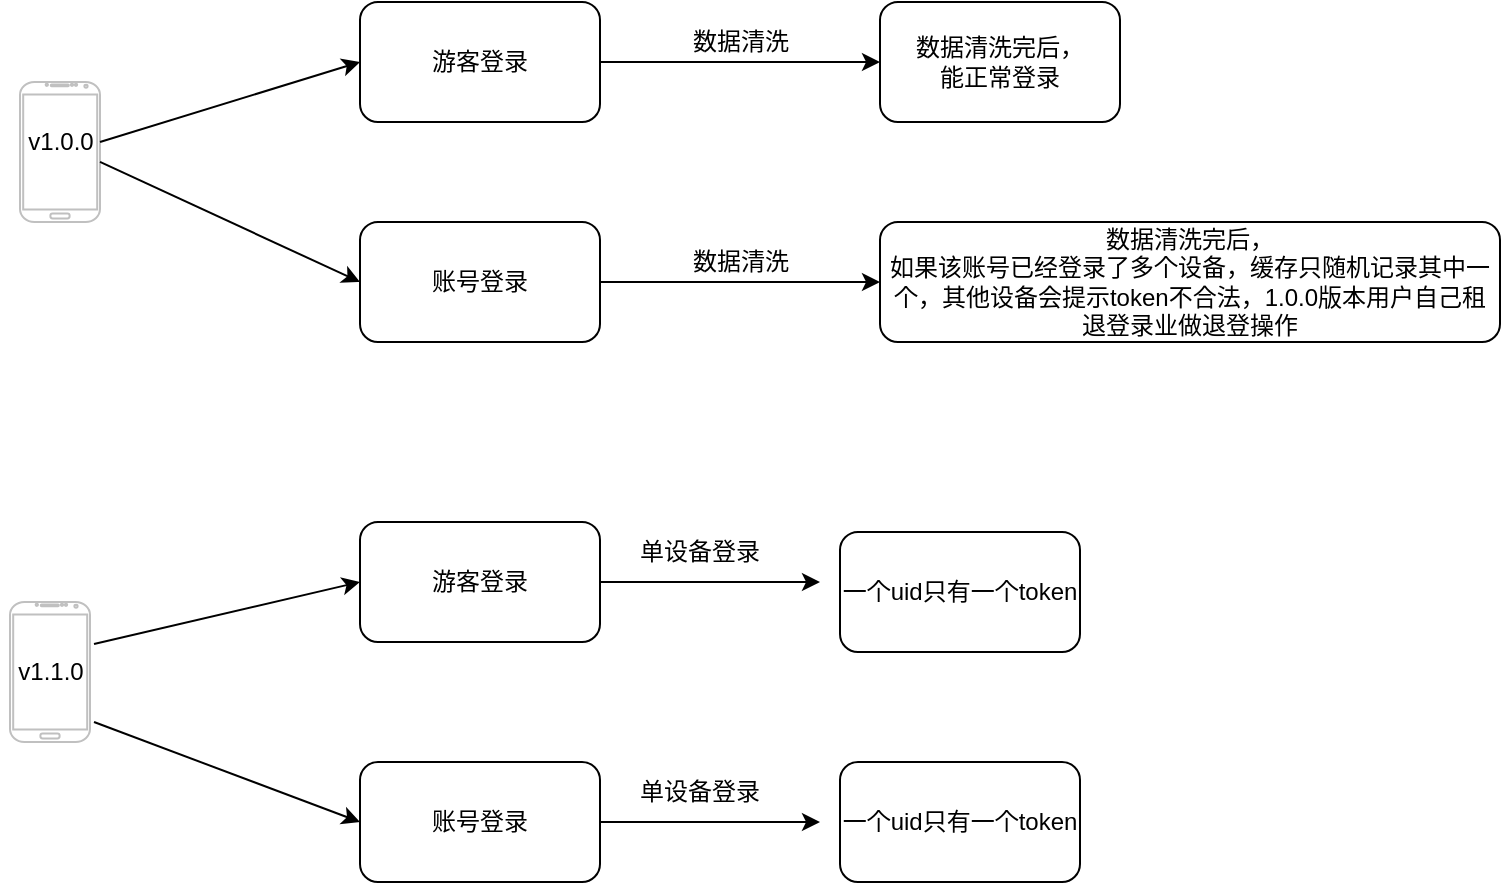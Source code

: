 <mxfile version="18.0.8" type="github">
  <diagram id="8-8gHvUHSm1OX7X32suz" name="第 1 页">
    <mxGraphModel dx="1662" dy="762" grid="1" gridSize="10" guides="1" tooltips="1" connect="1" arrows="1" fold="1" page="1" pageScale="1" pageWidth="2339" pageHeight="3300" math="0" shadow="0">
      <root>
        <mxCell id="0" />
        <mxCell id="1" parent="0" />
        <mxCell id="IQmeJuna6NQWmFTrqd04-4" value="" style="verticalLabelPosition=bottom;verticalAlign=top;html=1;shadow=0;dashed=0;strokeWidth=1;shape=mxgraph.android.phone2;strokeColor=#c0c0c0;" vertex="1" parent="1">
          <mxGeometry x="310" y="290" width="40" height="70" as="geometry" />
        </mxCell>
        <mxCell id="IQmeJuna6NQWmFTrqd04-13" style="edgeStyle=orthogonalEdgeStyle;rounded=0;orthogonalLoop=1;jettySize=auto;html=1;entryX=0;entryY=0.5;entryDx=0;entryDy=0;" edge="1" parent="1" source="IQmeJuna6NQWmFTrqd04-7" target="IQmeJuna6NQWmFTrqd04-12">
          <mxGeometry relative="1" as="geometry" />
        </mxCell>
        <mxCell id="IQmeJuna6NQWmFTrqd04-7" value="游客登录" style="rounded=1;whiteSpace=wrap;html=1;" vertex="1" parent="1">
          <mxGeometry x="480" y="250" width="120" height="60" as="geometry" />
        </mxCell>
        <mxCell id="IQmeJuna6NQWmFTrqd04-18" style="edgeStyle=orthogonalEdgeStyle;rounded=0;orthogonalLoop=1;jettySize=auto;html=1;entryX=0;entryY=0.5;entryDx=0;entryDy=0;" edge="1" parent="1" source="IQmeJuna6NQWmFTrqd04-8" target="IQmeJuna6NQWmFTrqd04-15">
          <mxGeometry relative="1" as="geometry" />
        </mxCell>
        <mxCell id="IQmeJuna6NQWmFTrqd04-8" value="账号登录" style="rounded=1;whiteSpace=wrap;html=1;" vertex="1" parent="1">
          <mxGeometry x="480" y="360" width="120" height="60" as="geometry" />
        </mxCell>
        <mxCell id="IQmeJuna6NQWmFTrqd04-9" value="" style="endArrow=classic;html=1;rounded=0;entryX=0;entryY=0.5;entryDx=0;entryDy=0;" edge="1" parent="1" target="IQmeJuna6NQWmFTrqd04-7">
          <mxGeometry width="50" height="50" relative="1" as="geometry">
            <mxPoint x="350" y="320" as="sourcePoint" />
            <mxPoint x="400" y="270" as="targetPoint" />
          </mxGeometry>
        </mxCell>
        <mxCell id="IQmeJuna6NQWmFTrqd04-10" value="" style="endArrow=classic;html=1;rounded=0;entryX=0;entryY=0.5;entryDx=0;entryDy=0;exitX=1;exitY=0.571;exitDx=0;exitDy=0;exitPerimeter=0;" edge="1" parent="1" source="IQmeJuna6NQWmFTrqd04-4">
          <mxGeometry width="50" height="50" relative="1" as="geometry">
            <mxPoint x="350" y="430" as="sourcePoint" />
            <mxPoint x="480" y="390" as="targetPoint" />
          </mxGeometry>
        </mxCell>
        <mxCell id="IQmeJuna6NQWmFTrqd04-12" value="数据清洗完后，&lt;br&gt;能正常登录" style="rounded=1;whiteSpace=wrap;html=1;" vertex="1" parent="1">
          <mxGeometry x="740" y="250" width="120" height="60" as="geometry" />
        </mxCell>
        <mxCell id="IQmeJuna6NQWmFTrqd04-14" value="数据清洗" style="text;html=1;align=center;verticalAlign=middle;resizable=0;points=[];autosize=1;strokeColor=none;fillColor=none;" vertex="1" parent="1">
          <mxGeometry x="640" y="260" width="60" height="20" as="geometry" />
        </mxCell>
        <mxCell id="IQmeJuna6NQWmFTrqd04-15" value="数据清洗完后，&lt;br&gt;如果该账号已经登录了多个设备，缓存只随机记录其中一个，其他设备会提示token不合法，1.0.0版本用户自己租退登录业做退登操作" style="rounded=1;whiteSpace=wrap;html=1;" vertex="1" parent="1">
          <mxGeometry x="740" y="360" width="310" height="60" as="geometry" />
        </mxCell>
        <mxCell id="IQmeJuna6NQWmFTrqd04-19" value="数据清洗" style="text;html=1;align=center;verticalAlign=middle;resizable=0;points=[];autosize=1;strokeColor=none;fillColor=none;" vertex="1" parent="1">
          <mxGeometry x="640" y="370" width="60" height="20" as="geometry" />
        </mxCell>
        <mxCell id="IQmeJuna6NQWmFTrqd04-20" value="" style="verticalLabelPosition=bottom;verticalAlign=top;html=1;shadow=0;dashed=0;strokeWidth=1;shape=mxgraph.android.phone2;strokeColor=#c0c0c0;" vertex="1" parent="1">
          <mxGeometry x="305" y="550" width="40" height="70" as="geometry" />
        </mxCell>
        <mxCell id="IQmeJuna6NQWmFTrqd04-21" value="v1.0.0" style="text;html=1;align=center;verticalAlign=middle;resizable=0;points=[];autosize=1;strokeColor=none;fillColor=none;" vertex="1" parent="1">
          <mxGeometry x="305" y="310" width="50" height="20" as="geometry" />
        </mxCell>
        <mxCell id="IQmeJuna6NQWmFTrqd04-22" value="v1.1.0" style="text;html=1;align=center;verticalAlign=middle;resizable=0;points=[];autosize=1;strokeColor=none;fillColor=none;" vertex="1" parent="1">
          <mxGeometry x="300" y="575" width="50" height="20" as="geometry" />
        </mxCell>
        <mxCell id="IQmeJuna6NQWmFTrqd04-31" style="edgeStyle=orthogonalEdgeStyle;rounded=0;orthogonalLoop=1;jettySize=auto;html=1;" edge="1" parent="1" source="IQmeJuna6NQWmFTrqd04-24">
          <mxGeometry relative="1" as="geometry">
            <mxPoint x="710" y="540" as="targetPoint" />
          </mxGeometry>
        </mxCell>
        <mxCell id="IQmeJuna6NQWmFTrqd04-24" value="游客登录" style="rounded=1;whiteSpace=wrap;html=1;" vertex="1" parent="1">
          <mxGeometry x="480" y="510" width="120" height="60" as="geometry" />
        </mxCell>
        <mxCell id="IQmeJuna6NQWmFTrqd04-32" style="edgeStyle=orthogonalEdgeStyle;rounded=0;orthogonalLoop=1;jettySize=auto;html=1;" edge="1" parent="1" source="IQmeJuna6NQWmFTrqd04-25">
          <mxGeometry relative="1" as="geometry">
            <mxPoint x="710" y="660" as="targetPoint" />
          </mxGeometry>
        </mxCell>
        <mxCell id="IQmeJuna6NQWmFTrqd04-25" value="账号登录" style="rounded=1;whiteSpace=wrap;html=1;" vertex="1" parent="1">
          <mxGeometry x="480" y="630" width="120" height="60" as="geometry" />
        </mxCell>
        <mxCell id="IQmeJuna6NQWmFTrqd04-27" value="" style="endArrow=classic;html=1;rounded=0;exitX=0.94;exitY=-0.2;exitDx=0;exitDy=0;exitPerimeter=0;entryX=0;entryY=0.5;entryDx=0;entryDy=0;" edge="1" parent="1" source="IQmeJuna6NQWmFTrqd04-22" target="IQmeJuna6NQWmFTrqd04-24">
          <mxGeometry width="50" height="50" relative="1" as="geometry">
            <mxPoint x="430" y="550" as="sourcePoint" />
            <mxPoint x="480" y="500" as="targetPoint" />
          </mxGeometry>
        </mxCell>
        <mxCell id="IQmeJuna6NQWmFTrqd04-28" value="" style="endArrow=classic;html=1;rounded=0;" edge="1" parent="1">
          <mxGeometry width="50" height="50" relative="1" as="geometry">
            <mxPoint x="347" y="610" as="sourcePoint" />
            <mxPoint x="480" y="660" as="targetPoint" />
          </mxGeometry>
        </mxCell>
        <mxCell id="IQmeJuna6NQWmFTrqd04-29" value="一个uid只有一个token" style="rounded=1;whiteSpace=wrap;html=1;" vertex="1" parent="1">
          <mxGeometry x="720" y="515" width="120" height="60" as="geometry" />
        </mxCell>
        <mxCell id="IQmeJuna6NQWmFTrqd04-30" value="一个uid只有一个token" style="rounded=1;whiteSpace=wrap;html=1;" vertex="1" parent="1">
          <mxGeometry x="720" y="630" width="120" height="60" as="geometry" />
        </mxCell>
        <mxCell id="IQmeJuna6NQWmFTrqd04-34" value="单设备登录" style="text;html=1;strokeColor=none;fillColor=none;align=center;verticalAlign=middle;whiteSpace=wrap;rounded=0;" vertex="1" parent="1">
          <mxGeometry x="590" y="510" width="120" height="30" as="geometry" />
        </mxCell>
        <mxCell id="IQmeJuna6NQWmFTrqd04-36" value="单设备登录" style="text;html=1;strokeColor=none;fillColor=none;align=center;verticalAlign=middle;whiteSpace=wrap;rounded=0;" vertex="1" parent="1">
          <mxGeometry x="590" y="630" width="120" height="30" as="geometry" />
        </mxCell>
      </root>
    </mxGraphModel>
  </diagram>
</mxfile>
